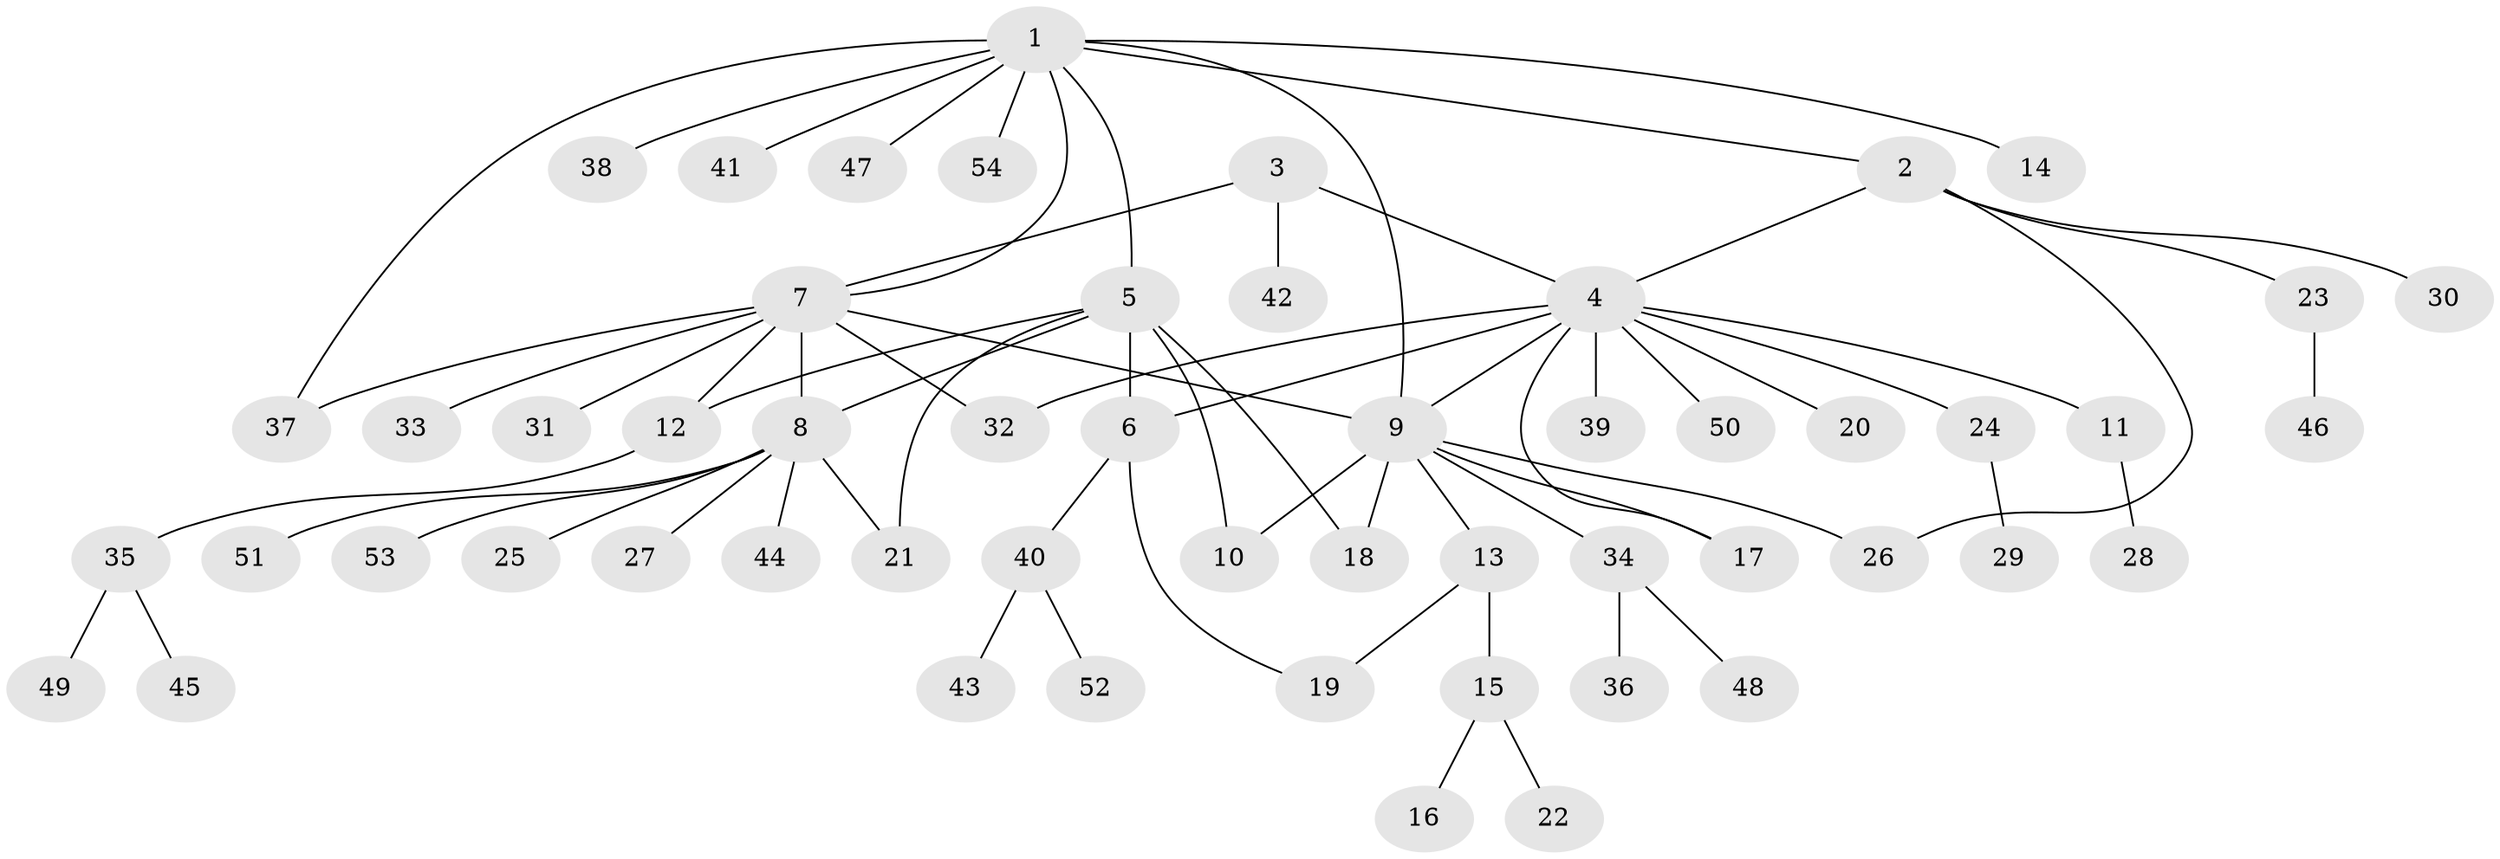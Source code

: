 // coarse degree distribution, {9: 0.02564102564102564, 4: 0.05128205128205128, 2: 0.23076923076923078, 10: 0.02564102564102564, 7: 0.07692307692307693, 8: 0.02564102564102564, 3: 0.05128205128205128, 1: 0.5128205128205128}
// Generated by graph-tools (version 1.1) at 2025/52/02/27/25 19:52:17]
// undirected, 54 vertices, 67 edges
graph export_dot {
graph [start="1"]
  node [color=gray90,style=filled];
  1;
  2;
  3;
  4;
  5;
  6;
  7;
  8;
  9;
  10;
  11;
  12;
  13;
  14;
  15;
  16;
  17;
  18;
  19;
  20;
  21;
  22;
  23;
  24;
  25;
  26;
  27;
  28;
  29;
  30;
  31;
  32;
  33;
  34;
  35;
  36;
  37;
  38;
  39;
  40;
  41;
  42;
  43;
  44;
  45;
  46;
  47;
  48;
  49;
  50;
  51;
  52;
  53;
  54;
  1 -- 2;
  1 -- 5;
  1 -- 7;
  1 -- 9;
  1 -- 14;
  1 -- 37;
  1 -- 38;
  1 -- 41;
  1 -- 47;
  1 -- 54;
  2 -- 4;
  2 -- 23;
  2 -- 26;
  2 -- 30;
  3 -- 4;
  3 -- 7;
  3 -- 42;
  4 -- 6;
  4 -- 9;
  4 -- 11;
  4 -- 17;
  4 -- 20;
  4 -- 24;
  4 -- 32;
  4 -- 39;
  4 -- 50;
  5 -- 6;
  5 -- 8;
  5 -- 10;
  5 -- 12;
  5 -- 18;
  5 -- 21;
  6 -- 19;
  6 -- 40;
  7 -- 8;
  7 -- 9;
  7 -- 12;
  7 -- 31;
  7 -- 32;
  7 -- 33;
  7 -- 37;
  8 -- 21;
  8 -- 25;
  8 -- 27;
  8 -- 44;
  8 -- 51;
  8 -- 53;
  9 -- 10;
  9 -- 13;
  9 -- 17;
  9 -- 18;
  9 -- 26;
  9 -- 34;
  11 -- 28;
  12 -- 35;
  13 -- 15;
  13 -- 19;
  15 -- 16;
  15 -- 22;
  23 -- 46;
  24 -- 29;
  34 -- 36;
  34 -- 48;
  35 -- 45;
  35 -- 49;
  40 -- 43;
  40 -- 52;
}
